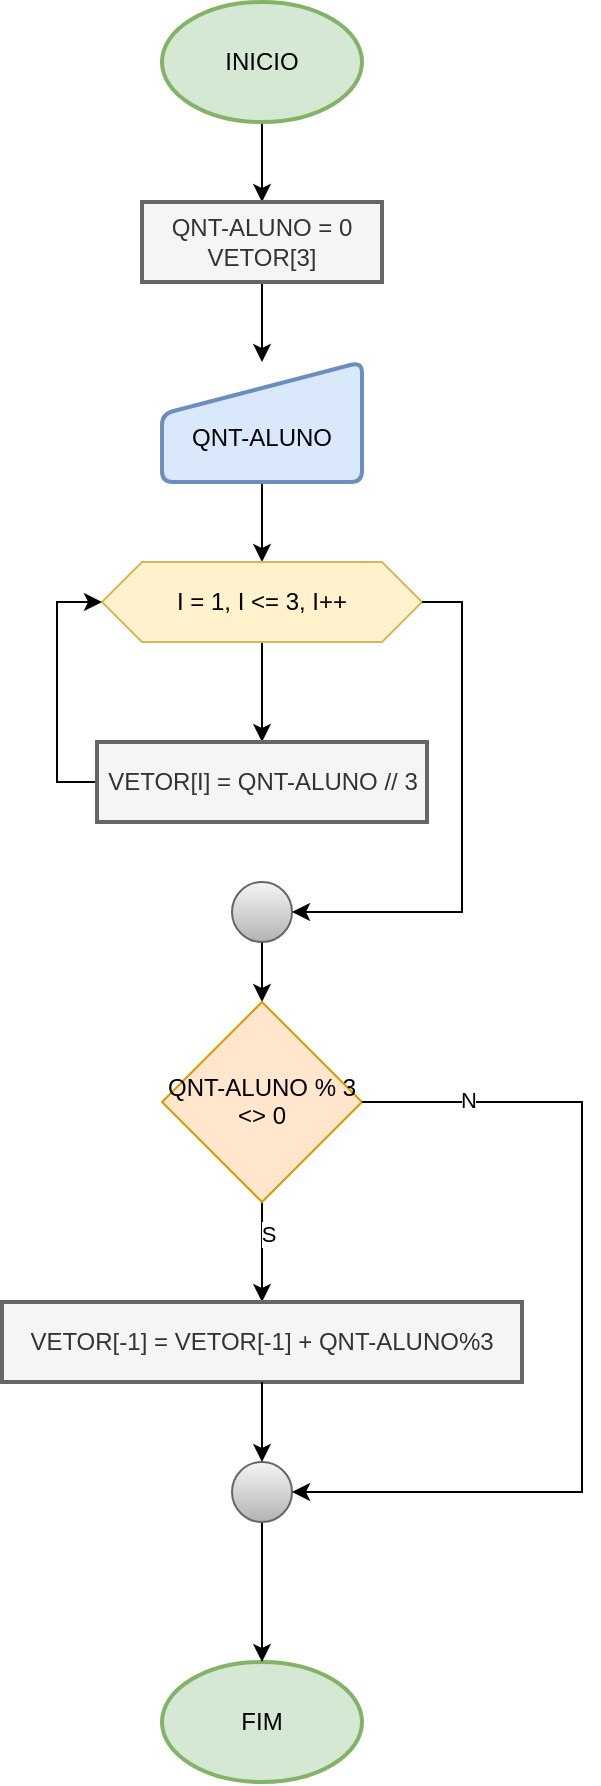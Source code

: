 <mxfile version="26.2.10">
  <diagram id="C5RBs43oDa-KdzZeNtuy" name="Page-1">
    <mxGraphModel dx="1044" dy="562" grid="1" gridSize="10" guides="1" tooltips="1" connect="1" arrows="1" fold="1" page="1" pageScale="1" pageWidth="827" pageHeight="1169" math="0" shadow="0">
      <root>
        <mxCell id="WIyWlLk6GJQsqaUBKTNV-0" />
        <mxCell id="WIyWlLk6GJQsqaUBKTNV-1" parent="WIyWlLk6GJQsqaUBKTNV-0" />
        <mxCell id="xoX10SJPyYiXjPKLRnDx-0" value="" style="edgeStyle=orthogonalEdgeStyle;rounded=0;orthogonalLoop=1;jettySize=auto;html=1;" edge="1" parent="WIyWlLk6GJQsqaUBKTNV-1" source="xoX10SJPyYiXjPKLRnDx-1" target="xoX10SJPyYiXjPKLRnDx-5">
          <mxGeometry relative="1" as="geometry" />
        </mxCell>
        <mxCell id="xoX10SJPyYiXjPKLRnDx-1" value="INICIO" style="strokeWidth=2;html=1;shape=mxgraph.flowchart.start_1;whiteSpace=wrap;fillColor=#d5e8d4;strokeColor=#82b366;" vertex="1" parent="WIyWlLk6GJQsqaUBKTNV-1">
          <mxGeometry x="360" y="100" width="100" height="60" as="geometry" />
        </mxCell>
        <mxCell id="xoX10SJPyYiXjPKLRnDx-24" value="" style="edgeStyle=orthogonalEdgeStyle;rounded=0;orthogonalLoop=1;jettySize=auto;html=1;" edge="1" parent="WIyWlLk6GJQsqaUBKTNV-1" source="xoX10SJPyYiXjPKLRnDx-3" target="xoX10SJPyYiXjPKLRnDx-12">
          <mxGeometry relative="1" as="geometry" />
        </mxCell>
        <mxCell id="xoX10SJPyYiXjPKLRnDx-3" value="&lt;div&gt;&lt;br&gt;&lt;/div&gt;QNT-ALUNO" style="html=1;strokeWidth=2;shape=manualInput;whiteSpace=wrap;rounded=1;size=26;arcSize=11;fillColor=#dae8fc;strokeColor=#6c8ebf;" vertex="1" parent="WIyWlLk6GJQsqaUBKTNV-1">
          <mxGeometry x="360" y="280" width="100" height="60" as="geometry" />
        </mxCell>
        <mxCell id="xoX10SJPyYiXjPKLRnDx-23" value="" style="edgeStyle=orthogonalEdgeStyle;rounded=0;orthogonalLoop=1;jettySize=auto;html=1;" edge="1" parent="WIyWlLk6GJQsqaUBKTNV-1" source="xoX10SJPyYiXjPKLRnDx-5" target="xoX10SJPyYiXjPKLRnDx-3">
          <mxGeometry relative="1" as="geometry" />
        </mxCell>
        <mxCell id="xoX10SJPyYiXjPKLRnDx-5" value="QNT-ALUNO = 0&lt;div&gt;VETOR[3]&lt;/div&gt;" style="whiteSpace=wrap;html=1;fillColor=#f5f5f5;strokeColor=#666666;strokeWidth=2;fontColor=#333333;" vertex="1" parent="WIyWlLk6GJQsqaUBKTNV-1">
          <mxGeometry x="350" y="200" width="120" height="40" as="geometry" />
        </mxCell>
        <mxCell id="xoX10SJPyYiXjPKLRnDx-11" value="" style="edgeStyle=orthogonalEdgeStyle;rounded=0;orthogonalLoop=1;jettySize=auto;html=1;" edge="1" parent="WIyWlLk6GJQsqaUBKTNV-1" source="xoX10SJPyYiXjPKLRnDx-12" target="xoX10SJPyYiXjPKLRnDx-14">
          <mxGeometry relative="1" as="geometry" />
        </mxCell>
        <mxCell id="xoX10SJPyYiXjPKLRnDx-12" value="I = 1, I &amp;lt;= 3, I++" style="shape=hexagon;perimeter=hexagonPerimeter2;whiteSpace=wrap;html=1;fixedSize=1;fillColor=#fff2cc;strokeColor=#d6b656;" vertex="1" parent="WIyWlLk6GJQsqaUBKTNV-1">
          <mxGeometry x="330" y="380" width="160" height="40" as="geometry" />
        </mxCell>
        <mxCell id="xoX10SJPyYiXjPKLRnDx-13" style="edgeStyle=orthogonalEdgeStyle;rounded=0;orthogonalLoop=1;jettySize=auto;html=1;exitX=0;exitY=0.5;exitDx=0;exitDy=0;entryX=0;entryY=0.5;entryDx=0;entryDy=0;" edge="1" parent="WIyWlLk6GJQsqaUBKTNV-1" source="xoX10SJPyYiXjPKLRnDx-14" target="xoX10SJPyYiXjPKLRnDx-12">
          <mxGeometry relative="1" as="geometry" />
        </mxCell>
        <mxCell id="xoX10SJPyYiXjPKLRnDx-14" value="VETOR[I] = QNT-ALUNO // 3" style="whiteSpace=wrap;html=1;fillColor=#f5f5f5;strokeColor=#666666;strokeWidth=2;fontColor=#333333;" vertex="1" parent="WIyWlLk6GJQsqaUBKTNV-1">
          <mxGeometry x="327.5" y="470" width="165" height="40" as="geometry" />
        </mxCell>
        <mxCell id="xoX10SJPyYiXjPKLRnDx-26" value="" style="edgeStyle=orthogonalEdgeStyle;rounded=0;orthogonalLoop=1;jettySize=auto;html=1;" edge="1" parent="WIyWlLk6GJQsqaUBKTNV-1" source="xoX10SJPyYiXjPKLRnDx-16" target="xoX10SJPyYiXjPKLRnDx-25">
          <mxGeometry relative="1" as="geometry" />
        </mxCell>
        <mxCell id="xoX10SJPyYiXjPKLRnDx-16" value="" style="verticalLabelPosition=bottom;verticalAlign=top;html=1;shape=mxgraph.flowchart.on-page_reference;fillColor=#f5f5f5;gradientColor=#b3b3b3;strokeColor=#666666;" vertex="1" parent="WIyWlLk6GJQsqaUBKTNV-1">
          <mxGeometry x="395" y="540" width="30" height="30" as="geometry" />
        </mxCell>
        <mxCell id="xoX10SJPyYiXjPKLRnDx-17" style="edgeStyle=orthogonalEdgeStyle;rounded=0;orthogonalLoop=1;jettySize=auto;html=1;exitX=1;exitY=0.5;exitDx=0;exitDy=0;entryX=1;entryY=0.5;entryDx=0;entryDy=0;entryPerimeter=0;" edge="1" parent="WIyWlLk6GJQsqaUBKTNV-1" source="xoX10SJPyYiXjPKLRnDx-12" target="xoX10SJPyYiXjPKLRnDx-16">
          <mxGeometry relative="1" as="geometry" />
        </mxCell>
        <mxCell id="xoX10SJPyYiXjPKLRnDx-18" value="FIM" style="strokeWidth=2;html=1;shape=mxgraph.flowchart.start_1;whiteSpace=wrap;fillColor=#d5e8d4;strokeColor=#82b366;" vertex="1" parent="WIyWlLk6GJQsqaUBKTNV-1">
          <mxGeometry x="360" y="930" width="100" height="60" as="geometry" />
        </mxCell>
        <mxCell id="xoX10SJPyYiXjPKLRnDx-29" value="" style="edgeStyle=orthogonalEdgeStyle;rounded=0;orthogonalLoop=1;jettySize=auto;html=1;" edge="1" parent="WIyWlLk6GJQsqaUBKTNV-1" source="xoX10SJPyYiXjPKLRnDx-25" target="xoX10SJPyYiXjPKLRnDx-28">
          <mxGeometry relative="1" as="geometry" />
        </mxCell>
        <mxCell id="xoX10SJPyYiXjPKLRnDx-30" value="S" style="edgeLabel;html=1;align=center;verticalAlign=middle;resizable=0;points=[];" vertex="1" connectable="0" parent="xoX10SJPyYiXjPKLRnDx-29">
          <mxGeometry x="-0.384" y="3" relative="1" as="geometry">
            <mxPoint as="offset" />
          </mxGeometry>
        </mxCell>
        <mxCell id="xoX10SJPyYiXjPKLRnDx-25" value="&lt;div&gt;&lt;br&gt;&lt;/div&gt;&lt;div&gt;&lt;br&gt;&lt;/div&gt;QNT-ALUNO % 3 &amp;lt;&amp;gt; 0" style="rhombus;whiteSpace=wrap;html=1;verticalAlign=top;fillColor=#ffe6cc;strokeColor=#d79b00;" vertex="1" parent="WIyWlLk6GJQsqaUBKTNV-1">
          <mxGeometry x="360" y="600" width="100" height="100" as="geometry" />
        </mxCell>
        <mxCell id="xoX10SJPyYiXjPKLRnDx-28" value="VETOR[-1] = VETOR[-1] + QNT-ALUNO%3" style="whiteSpace=wrap;html=1;fillColor=#f5f5f5;strokeColor=#666666;strokeWidth=2;fontColor=#333333;" vertex="1" parent="WIyWlLk6GJQsqaUBKTNV-1">
          <mxGeometry x="280" y="750" width="260" height="40" as="geometry" />
        </mxCell>
        <mxCell id="xoX10SJPyYiXjPKLRnDx-35" value="" style="edgeStyle=orthogonalEdgeStyle;rounded=0;orthogonalLoop=1;jettySize=auto;html=1;" edge="1" parent="WIyWlLk6GJQsqaUBKTNV-1" source="xoX10SJPyYiXjPKLRnDx-31" target="xoX10SJPyYiXjPKLRnDx-18">
          <mxGeometry relative="1" as="geometry" />
        </mxCell>
        <mxCell id="xoX10SJPyYiXjPKLRnDx-31" value="" style="verticalLabelPosition=bottom;verticalAlign=top;html=1;shape=mxgraph.flowchart.on-page_reference;fillColor=#f5f5f5;gradientColor=#b3b3b3;strokeColor=#666666;" vertex="1" parent="WIyWlLk6GJQsqaUBKTNV-1">
          <mxGeometry x="395" y="830" width="30" height="30" as="geometry" />
        </mxCell>
        <mxCell id="xoX10SJPyYiXjPKLRnDx-32" style="edgeStyle=orthogonalEdgeStyle;rounded=0;orthogonalLoop=1;jettySize=auto;html=1;exitX=0.5;exitY=1;exitDx=0;exitDy=0;entryX=0.5;entryY=0;entryDx=0;entryDy=0;entryPerimeter=0;" edge="1" parent="WIyWlLk6GJQsqaUBKTNV-1" source="xoX10SJPyYiXjPKLRnDx-28" target="xoX10SJPyYiXjPKLRnDx-31">
          <mxGeometry relative="1" as="geometry" />
        </mxCell>
        <mxCell id="xoX10SJPyYiXjPKLRnDx-33" style="edgeStyle=orthogonalEdgeStyle;rounded=0;orthogonalLoop=1;jettySize=auto;html=1;exitX=1;exitY=0.5;exitDx=0;exitDy=0;entryX=1;entryY=0.5;entryDx=0;entryDy=0;entryPerimeter=0;" edge="1" parent="WIyWlLk6GJQsqaUBKTNV-1" source="xoX10SJPyYiXjPKLRnDx-25" target="xoX10SJPyYiXjPKLRnDx-31">
          <mxGeometry relative="1" as="geometry">
            <Array as="points">
              <mxPoint x="570" y="650" />
              <mxPoint x="570" y="845" />
            </Array>
          </mxGeometry>
        </mxCell>
        <mxCell id="xoX10SJPyYiXjPKLRnDx-34" value="N" style="edgeLabel;html=1;align=center;verticalAlign=middle;resizable=0;points=[];" vertex="1" connectable="0" parent="xoX10SJPyYiXjPKLRnDx-33">
          <mxGeometry x="-0.764" y="1" relative="1" as="geometry">
            <mxPoint as="offset" />
          </mxGeometry>
        </mxCell>
      </root>
    </mxGraphModel>
  </diagram>
</mxfile>
